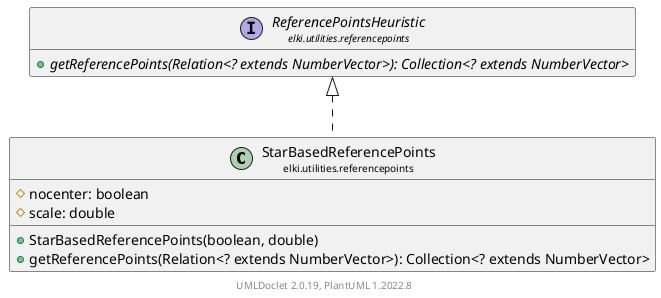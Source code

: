 @startuml
    remove .*\.(Instance|Par|Parameterizer|Factory)$
    set namespaceSeparator none
    hide empty fields
    hide empty methods

    class "<size:14>StarBasedReferencePoints\n<size:10>elki.utilities.referencepoints" as elki.utilities.referencepoints.StarBasedReferencePoints [[StarBasedReferencePoints.html]] {
        #nocenter: boolean
        #scale: double
        +StarBasedReferencePoints(boolean, double)
        +getReferencePoints(Relation<? extends NumberVector>): Collection<? extends NumberVector>
    }

    interface "<size:14>ReferencePointsHeuristic\n<size:10>elki.utilities.referencepoints" as elki.utilities.referencepoints.ReferencePointsHeuristic [[ReferencePointsHeuristic.html]] {
        {abstract} +getReferencePoints(Relation<? extends NumberVector>): Collection<? extends NumberVector>
    }
    class "<size:14>StarBasedReferencePoints.Par\n<size:10>elki.utilities.referencepoints" as elki.utilities.referencepoints.StarBasedReferencePoints.Par [[StarBasedReferencePoints.Par.html]]

    elki.utilities.referencepoints.ReferencePointsHeuristic <|.. elki.utilities.referencepoints.StarBasedReferencePoints
    elki.utilities.referencepoints.StarBasedReferencePoints +-- elki.utilities.referencepoints.StarBasedReferencePoints.Par

    center footer UMLDoclet 2.0.19, PlantUML 1.2022.8
@enduml
